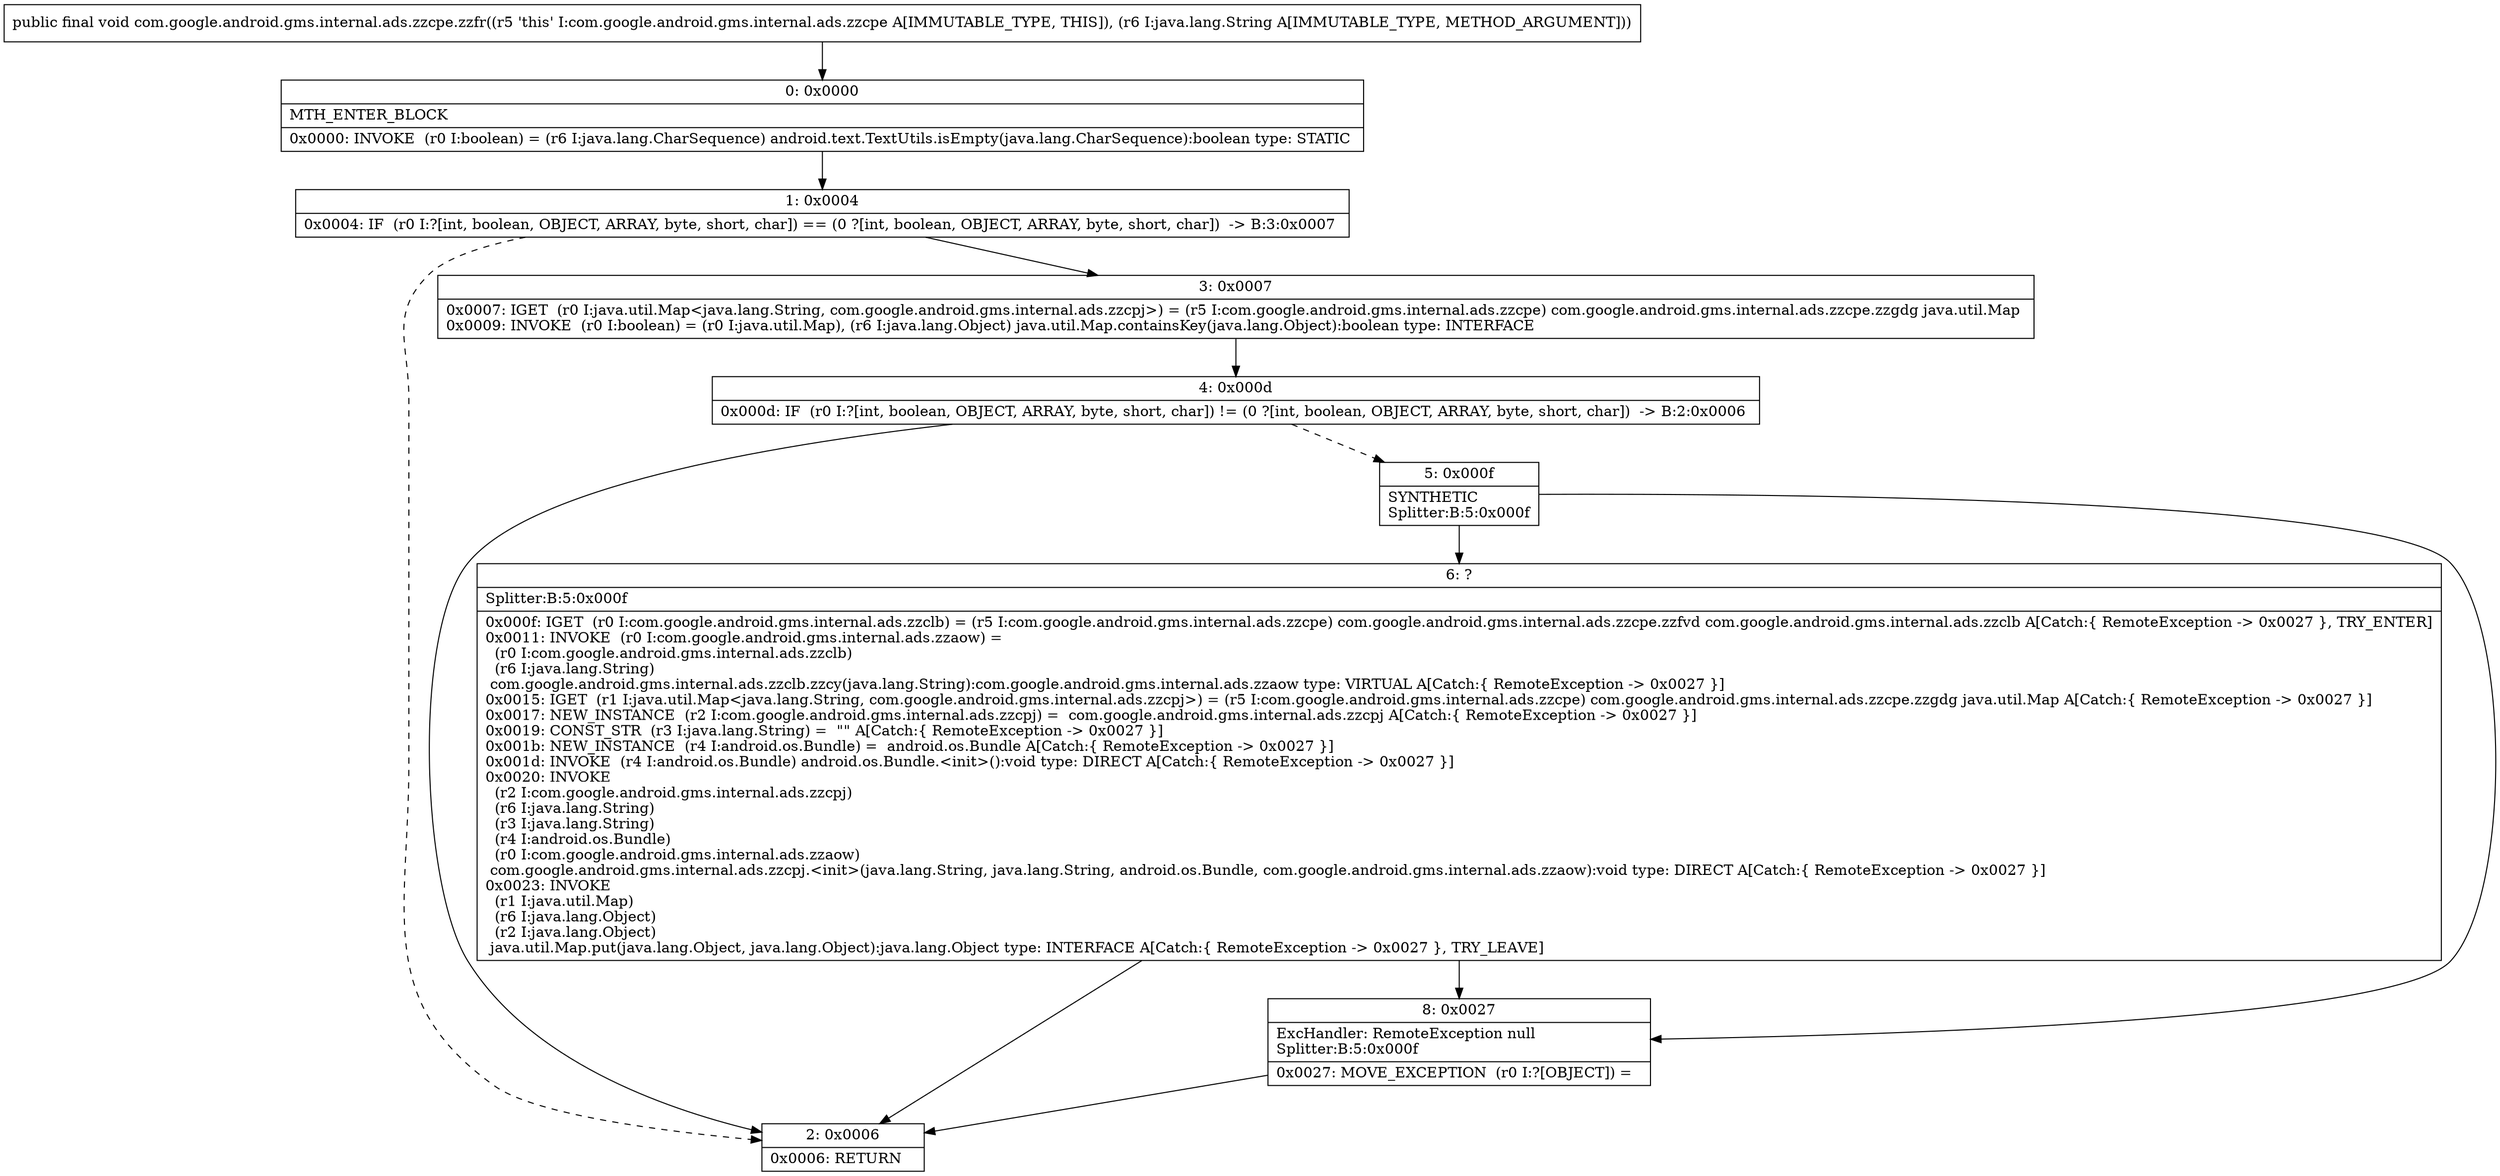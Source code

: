 digraph "CFG forcom.google.android.gms.internal.ads.zzcpe.zzfr(Ljava\/lang\/String;)V" {
Node_0 [shape=record,label="{0\:\ 0x0000|MTH_ENTER_BLOCK\l|0x0000: INVOKE  (r0 I:boolean) = (r6 I:java.lang.CharSequence) android.text.TextUtils.isEmpty(java.lang.CharSequence):boolean type: STATIC \l}"];
Node_1 [shape=record,label="{1\:\ 0x0004|0x0004: IF  (r0 I:?[int, boolean, OBJECT, ARRAY, byte, short, char]) == (0 ?[int, boolean, OBJECT, ARRAY, byte, short, char])  \-\> B:3:0x0007 \l}"];
Node_2 [shape=record,label="{2\:\ 0x0006|0x0006: RETURN   \l}"];
Node_3 [shape=record,label="{3\:\ 0x0007|0x0007: IGET  (r0 I:java.util.Map\<java.lang.String, com.google.android.gms.internal.ads.zzcpj\>) = (r5 I:com.google.android.gms.internal.ads.zzcpe) com.google.android.gms.internal.ads.zzcpe.zzgdg java.util.Map \l0x0009: INVOKE  (r0 I:boolean) = (r0 I:java.util.Map), (r6 I:java.lang.Object) java.util.Map.containsKey(java.lang.Object):boolean type: INTERFACE \l}"];
Node_4 [shape=record,label="{4\:\ 0x000d|0x000d: IF  (r0 I:?[int, boolean, OBJECT, ARRAY, byte, short, char]) != (0 ?[int, boolean, OBJECT, ARRAY, byte, short, char])  \-\> B:2:0x0006 \l}"];
Node_5 [shape=record,label="{5\:\ 0x000f|SYNTHETIC\lSplitter:B:5:0x000f\l}"];
Node_6 [shape=record,label="{6\:\ ?|Splitter:B:5:0x000f\l|0x000f: IGET  (r0 I:com.google.android.gms.internal.ads.zzclb) = (r5 I:com.google.android.gms.internal.ads.zzcpe) com.google.android.gms.internal.ads.zzcpe.zzfvd com.google.android.gms.internal.ads.zzclb A[Catch:\{ RemoteException \-\> 0x0027 \}, TRY_ENTER]\l0x0011: INVOKE  (r0 I:com.google.android.gms.internal.ads.zzaow) = \l  (r0 I:com.google.android.gms.internal.ads.zzclb)\l  (r6 I:java.lang.String)\l com.google.android.gms.internal.ads.zzclb.zzcy(java.lang.String):com.google.android.gms.internal.ads.zzaow type: VIRTUAL A[Catch:\{ RemoteException \-\> 0x0027 \}]\l0x0015: IGET  (r1 I:java.util.Map\<java.lang.String, com.google.android.gms.internal.ads.zzcpj\>) = (r5 I:com.google.android.gms.internal.ads.zzcpe) com.google.android.gms.internal.ads.zzcpe.zzgdg java.util.Map A[Catch:\{ RemoteException \-\> 0x0027 \}]\l0x0017: NEW_INSTANCE  (r2 I:com.google.android.gms.internal.ads.zzcpj) =  com.google.android.gms.internal.ads.zzcpj A[Catch:\{ RemoteException \-\> 0x0027 \}]\l0x0019: CONST_STR  (r3 I:java.lang.String) =  \"\" A[Catch:\{ RemoteException \-\> 0x0027 \}]\l0x001b: NEW_INSTANCE  (r4 I:android.os.Bundle) =  android.os.Bundle A[Catch:\{ RemoteException \-\> 0x0027 \}]\l0x001d: INVOKE  (r4 I:android.os.Bundle) android.os.Bundle.\<init\>():void type: DIRECT A[Catch:\{ RemoteException \-\> 0x0027 \}]\l0x0020: INVOKE  \l  (r2 I:com.google.android.gms.internal.ads.zzcpj)\l  (r6 I:java.lang.String)\l  (r3 I:java.lang.String)\l  (r4 I:android.os.Bundle)\l  (r0 I:com.google.android.gms.internal.ads.zzaow)\l com.google.android.gms.internal.ads.zzcpj.\<init\>(java.lang.String, java.lang.String, android.os.Bundle, com.google.android.gms.internal.ads.zzaow):void type: DIRECT A[Catch:\{ RemoteException \-\> 0x0027 \}]\l0x0023: INVOKE  \l  (r1 I:java.util.Map)\l  (r6 I:java.lang.Object)\l  (r2 I:java.lang.Object)\l java.util.Map.put(java.lang.Object, java.lang.Object):java.lang.Object type: INTERFACE A[Catch:\{ RemoteException \-\> 0x0027 \}, TRY_LEAVE]\l}"];
Node_8 [shape=record,label="{8\:\ 0x0027|ExcHandler: RemoteException null\lSplitter:B:5:0x000f\l|0x0027: MOVE_EXCEPTION  (r0 I:?[OBJECT]) =  \l}"];
MethodNode[shape=record,label="{public final void com.google.android.gms.internal.ads.zzcpe.zzfr((r5 'this' I:com.google.android.gms.internal.ads.zzcpe A[IMMUTABLE_TYPE, THIS]), (r6 I:java.lang.String A[IMMUTABLE_TYPE, METHOD_ARGUMENT])) }"];
MethodNode -> Node_0;
Node_0 -> Node_1;
Node_1 -> Node_2[style=dashed];
Node_1 -> Node_3;
Node_3 -> Node_4;
Node_4 -> Node_2;
Node_4 -> Node_5[style=dashed];
Node_5 -> Node_6;
Node_5 -> Node_8;
Node_6 -> Node_8;
Node_6 -> Node_2;
Node_8 -> Node_2;
}

